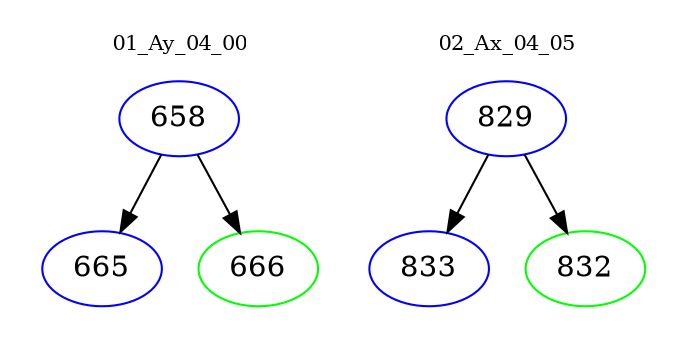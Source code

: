 digraph{
subgraph cluster_0 {
color = white
label = "01_Ay_04_00";
fontsize=10;
T0_658 [label="658", color="blue"]
T0_658 -> T0_665 [color="black"]
T0_665 [label="665", color="blue"]
T0_658 -> T0_666 [color="black"]
T0_666 [label="666", color="green"]
}
subgraph cluster_1 {
color = white
label = "02_Ax_04_05";
fontsize=10;
T1_829 [label="829", color="blue"]
T1_829 -> T1_833 [color="black"]
T1_833 [label="833", color="blue"]
T1_829 -> T1_832 [color="black"]
T1_832 [label="832", color="green"]
}
}
